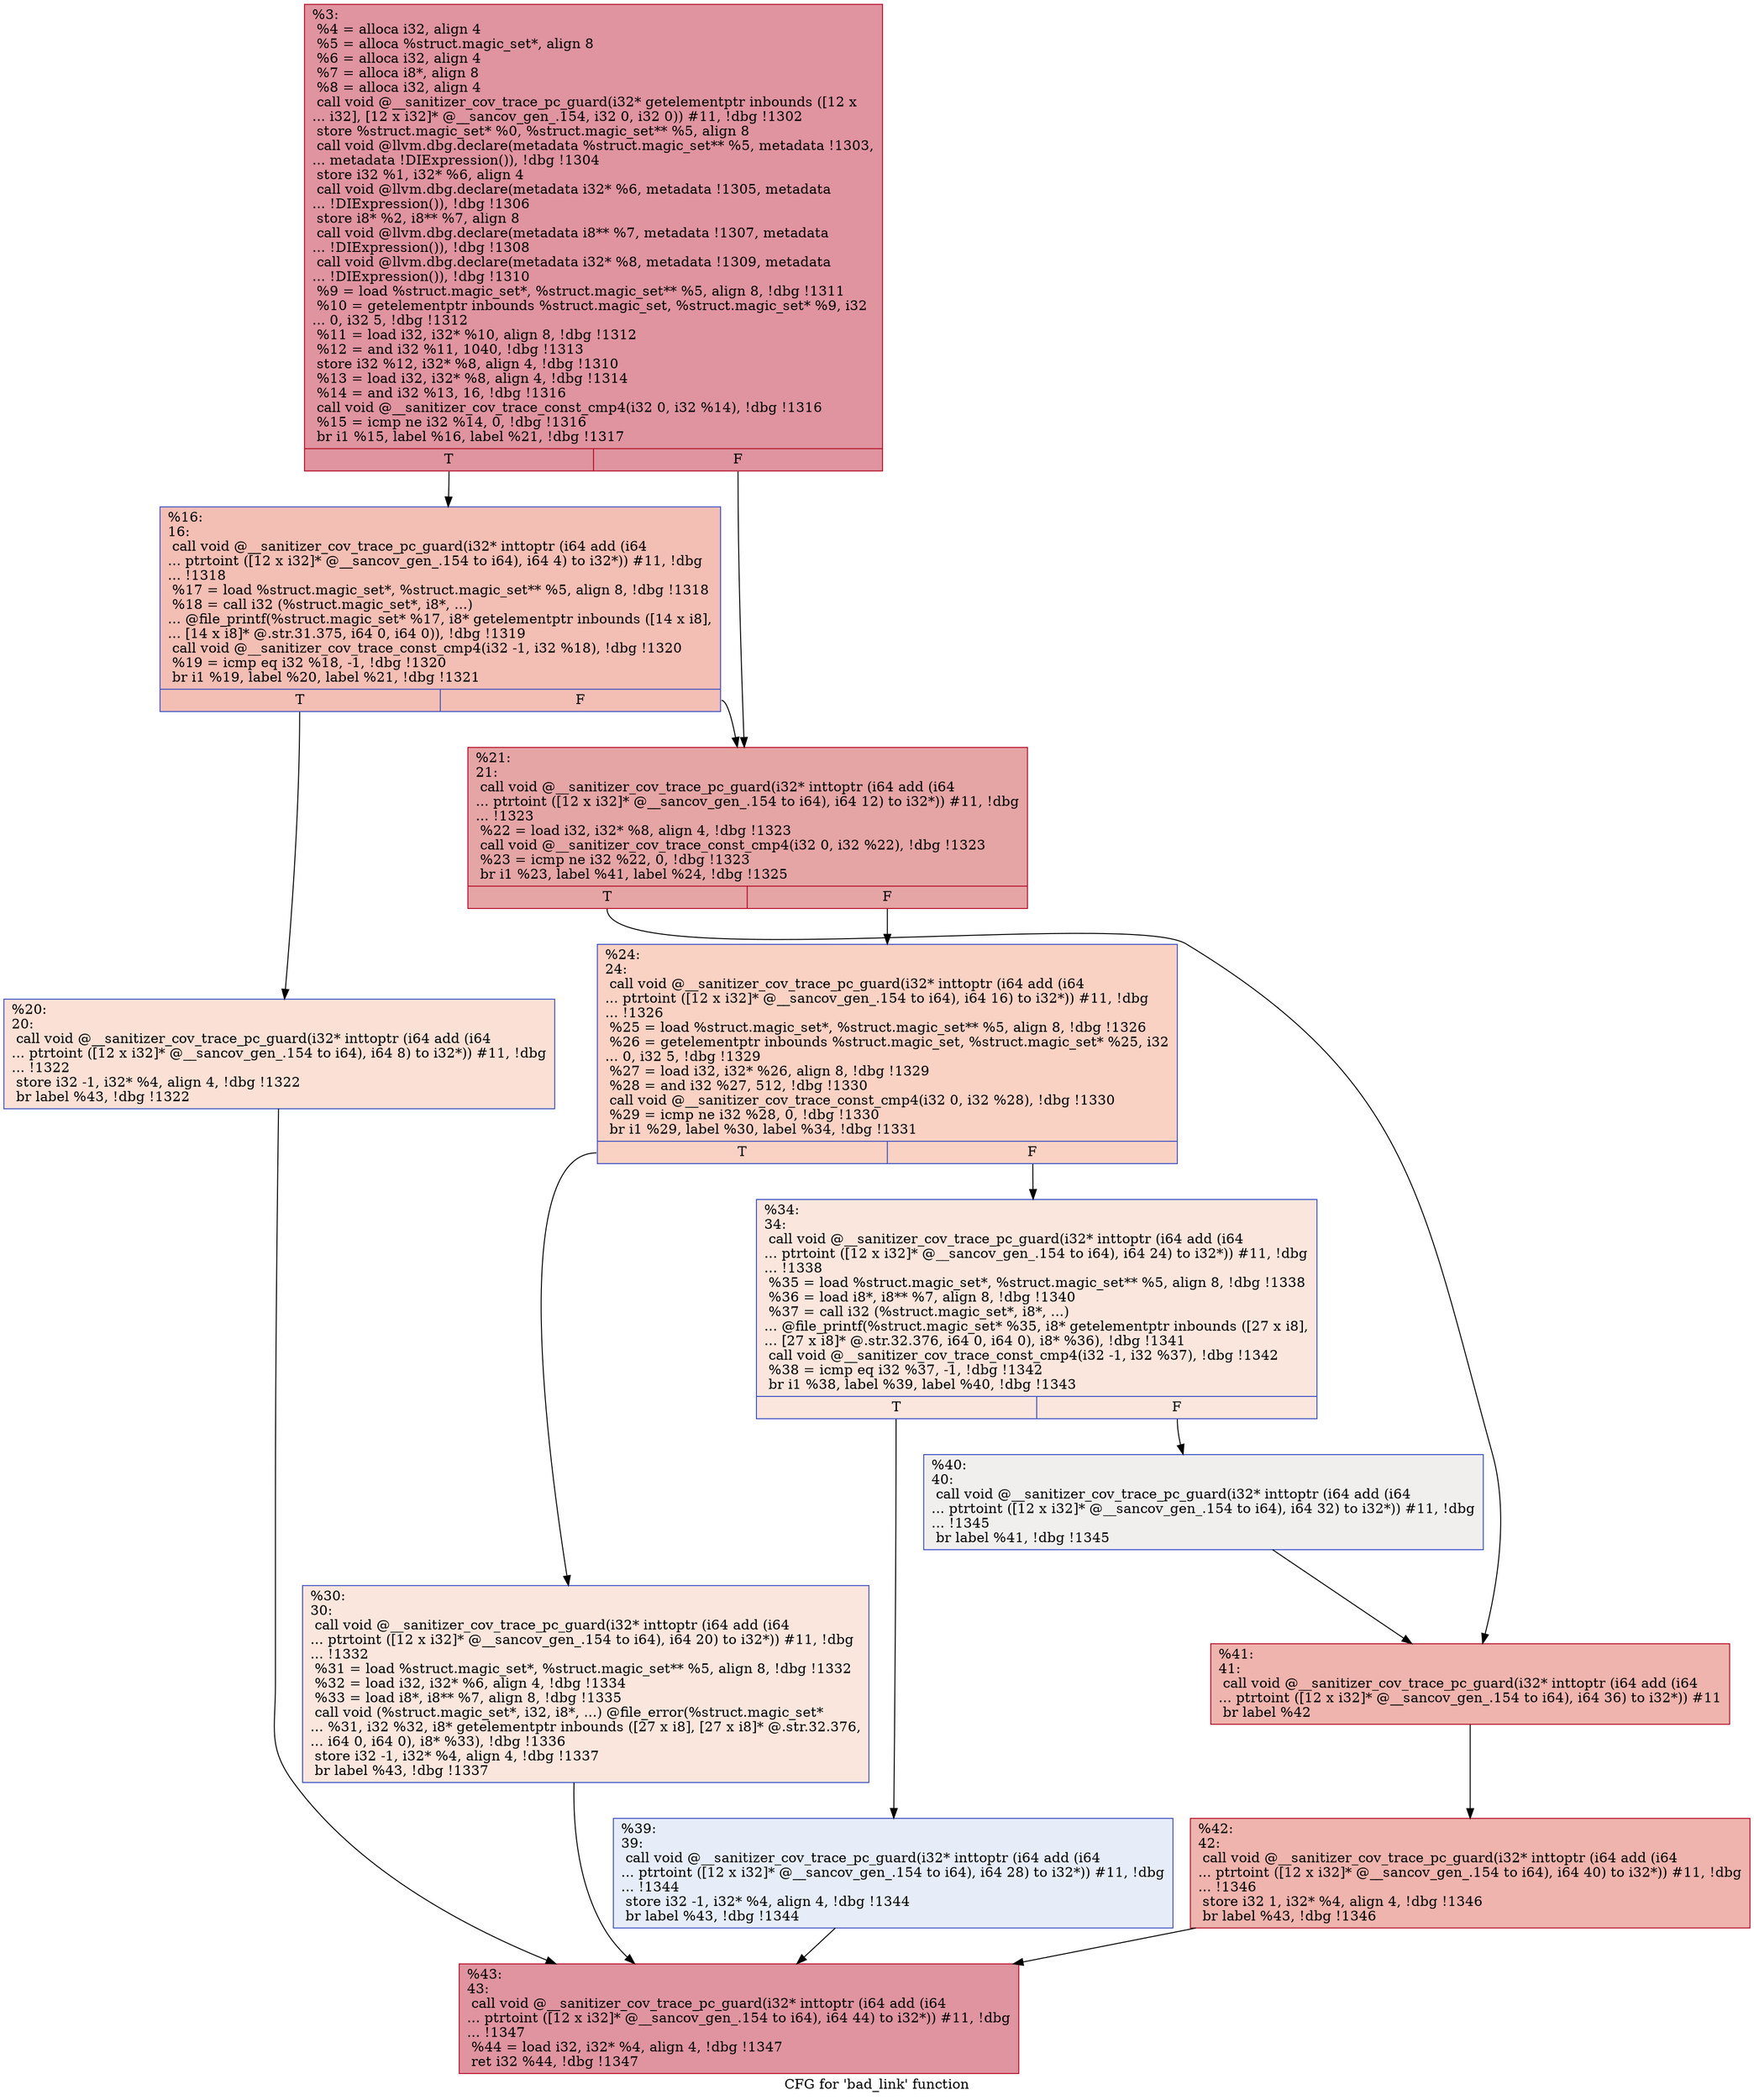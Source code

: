 digraph "CFG for 'bad_link' function" {
	label="CFG for 'bad_link' function";

	Node0x555555af3b10 [shape=record,color="#b70d28ff", style=filled, fillcolor="#b70d2870",label="{%3:\l  %4 = alloca i32, align 4\l  %5 = alloca %struct.magic_set*, align 8\l  %6 = alloca i32, align 4\l  %7 = alloca i8*, align 8\l  %8 = alloca i32, align 4\l  call void @__sanitizer_cov_trace_pc_guard(i32* getelementptr inbounds ([12 x\l... i32], [12 x i32]* @__sancov_gen_.154, i32 0, i32 0)) #11, !dbg !1302\l  store %struct.magic_set* %0, %struct.magic_set** %5, align 8\l  call void @llvm.dbg.declare(metadata %struct.magic_set** %5, metadata !1303,\l... metadata !DIExpression()), !dbg !1304\l  store i32 %1, i32* %6, align 4\l  call void @llvm.dbg.declare(metadata i32* %6, metadata !1305, metadata\l... !DIExpression()), !dbg !1306\l  store i8* %2, i8** %7, align 8\l  call void @llvm.dbg.declare(metadata i8** %7, metadata !1307, metadata\l... !DIExpression()), !dbg !1308\l  call void @llvm.dbg.declare(metadata i32* %8, metadata !1309, metadata\l... !DIExpression()), !dbg !1310\l  %9 = load %struct.magic_set*, %struct.magic_set** %5, align 8, !dbg !1311\l  %10 = getelementptr inbounds %struct.magic_set, %struct.magic_set* %9, i32\l... 0, i32 5, !dbg !1312\l  %11 = load i32, i32* %10, align 8, !dbg !1312\l  %12 = and i32 %11, 1040, !dbg !1313\l  store i32 %12, i32* %8, align 4, !dbg !1310\l  %13 = load i32, i32* %8, align 4, !dbg !1314\l  %14 = and i32 %13, 16, !dbg !1316\l  call void @__sanitizer_cov_trace_const_cmp4(i32 0, i32 %14), !dbg !1316\l  %15 = icmp ne i32 %14, 0, !dbg !1316\l  br i1 %15, label %16, label %21, !dbg !1317\l|{<s0>T|<s1>F}}"];
	Node0x555555af3b10:s0 -> Node0x555555af7760;
	Node0x555555af3b10:s1 -> Node0x555555af7800;
	Node0x555555af7760 [shape=record,color="#3d50c3ff", style=filled, fillcolor="#e36c5570",label="{%16:\l16:                                               \l  call void @__sanitizer_cov_trace_pc_guard(i32* inttoptr (i64 add (i64\l... ptrtoint ([12 x i32]* @__sancov_gen_.154 to i64), i64 4) to i32*)) #11, !dbg\l... !1318\l  %17 = load %struct.magic_set*, %struct.magic_set** %5, align 8, !dbg !1318\l  %18 = call i32 (%struct.magic_set*, i8*, ...)\l... @file_printf(%struct.magic_set* %17, i8* getelementptr inbounds ([14 x i8],\l... [14 x i8]* @.str.31.375, i64 0, i64 0)), !dbg !1319\l  call void @__sanitizer_cov_trace_const_cmp4(i32 -1, i32 %18), !dbg !1320\l  %19 = icmp eq i32 %18, -1, !dbg !1320\l  br i1 %19, label %20, label %21, !dbg !1321\l|{<s0>T|<s1>F}}"];
	Node0x555555af7760:s0 -> Node0x555555af77b0;
	Node0x555555af7760:s1 -> Node0x555555af7800;
	Node0x555555af77b0 [shape=record,color="#3d50c3ff", style=filled, fillcolor="#f7bca170",label="{%20:\l20:                                               \l  call void @__sanitizer_cov_trace_pc_guard(i32* inttoptr (i64 add (i64\l... ptrtoint ([12 x i32]* @__sancov_gen_.154 to i64), i64 8) to i32*)) #11, !dbg\l... !1322\l  store i32 -1, i32* %4, align 4, !dbg !1322\l  br label %43, !dbg !1322\l}"];
	Node0x555555af77b0 -> Node0x555555af7a80;
	Node0x555555af7800 [shape=record,color="#b70d28ff", style=filled, fillcolor="#c5333470",label="{%21:\l21:                                               \l  call void @__sanitizer_cov_trace_pc_guard(i32* inttoptr (i64 add (i64\l... ptrtoint ([12 x i32]* @__sancov_gen_.154 to i64), i64 12) to i32*)) #11, !dbg\l... !1323\l  %22 = load i32, i32* %8, align 4, !dbg !1323\l  call void @__sanitizer_cov_trace_const_cmp4(i32 0, i32 %22), !dbg !1323\l  %23 = icmp ne i32 %22, 0, !dbg !1323\l  br i1 %23, label %41, label %24, !dbg !1325\l|{<s0>T|<s1>F}}"];
	Node0x555555af7800:s0 -> Node0x555555af79e0;
	Node0x555555af7800:s1 -> Node0x555555af7850;
	Node0x555555af7850 [shape=record,color="#3d50c3ff", style=filled, fillcolor="#f4987a70",label="{%24:\l24:                                               \l  call void @__sanitizer_cov_trace_pc_guard(i32* inttoptr (i64 add (i64\l... ptrtoint ([12 x i32]* @__sancov_gen_.154 to i64), i64 16) to i32*)) #11, !dbg\l... !1326\l  %25 = load %struct.magic_set*, %struct.magic_set** %5, align 8, !dbg !1326\l  %26 = getelementptr inbounds %struct.magic_set, %struct.magic_set* %25, i32\l... 0, i32 5, !dbg !1329\l  %27 = load i32, i32* %26, align 8, !dbg !1329\l  %28 = and i32 %27, 512, !dbg !1330\l  call void @__sanitizer_cov_trace_const_cmp4(i32 0, i32 %28), !dbg !1330\l  %29 = icmp ne i32 %28, 0, !dbg !1330\l  br i1 %29, label %30, label %34, !dbg !1331\l|{<s0>T|<s1>F}}"];
	Node0x555555af7850:s0 -> Node0x555555af78a0;
	Node0x555555af7850:s1 -> Node0x555555af78f0;
	Node0x555555af78a0 [shape=record,color="#3d50c3ff", style=filled, fillcolor="#f3c7b170",label="{%30:\l30:                                               \l  call void @__sanitizer_cov_trace_pc_guard(i32* inttoptr (i64 add (i64\l... ptrtoint ([12 x i32]* @__sancov_gen_.154 to i64), i64 20) to i32*)) #11, !dbg\l... !1332\l  %31 = load %struct.magic_set*, %struct.magic_set** %5, align 8, !dbg !1332\l  %32 = load i32, i32* %6, align 4, !dbg !1334\l  %33 = load i8*, i8** %7, align 8, !dbg !1335\l  call void (%struct.magic_set*, i32, i8*, ...) @file_error(%struct.magic_set*\l... %31, i32 %32, i8* getelementptr inbounds ([27 x i8], [27 x i8]* @.str.32.376,\l... i64 0, i64 0), i8* %33), !dbg !1336\l  store i32 -1, i32* %4, align 4, !dbg !1337\l  br label %43, !dbg !1337\l}"];
	Node0x555555af78a0 -> Node0x555555af7a80;
	Node0x555555af78f0 [shape=record,color="#3d50c3ff", style=filled, fillcolor="#f3c7b170",label="{%34:\l34:                                               \l  call void @__sanitizer_cov_trace_pc_guard(i32* inttoptr (i64 add (i64\l... ptrtoint ([12 x i32]* @__sancov_gen_.154 to i64), i64 24) to i32*)) #11, !dbg\l... !1338\l  %35 = load %struct.magic_set*, %struct.magic_set** %5, align 8, !dbg !1338\l  %36 = load i8*, i8** %7, align 8, !dbg !1340\l  %37 = call i32 (%struct.magic_set*, i8*, ...)\l... @file_printf(%struct.magic_set* %35, i8* getelementptr inbounds ([27 x i8],\l... [27 x i8]* @.str.32.376, i64 0, i64 0), i8* %36), !dbg !1341\l  call void @__sanitizer_cov_trace_const_cmp4(i32 -1, i32 %37), !dbg !1342\l  %38 = icmp eq i32 %37, -1, !dbg !1342\l  br i1 %38, label %39, label %40, !dbg !1343\l|{<s0>T|<s1>F}}"];
	Node0x555555af78f0:s0 -> Node0x555555af7940;
	Node0x555555af78f0:s1 -> Node0x555555af7990;
	Node0x555555af7940 [shape=record,color="#3d50c3ff", style=filled, fillcolor="#c7d7f070",label="{%39:\l39:                                               \l  call void @__sanitizer_cov_trace_pc_guard(i32* inttoptr (i64 add (i64\l... ptrtoint ([12 x i32]* @__sancov_gen_.154 to i64), i64 28) to i32*)) #11, !dbg\l... !1344\l  store i32 -1, i32* %4, align 4, !dbg !1344\l  br label %43, !dbg !1344\l}"];
	Node0x555555af7940 -> Node0x555555af7a80;
	Node0x555555af7990 [shape=record,color="#3d50c3ff", style=filled, fillcolor="#e0dbd870",label="{%40:\l40:                                               \l  call void @__sanitizer_cov_trace_pc_guard(i32* inttoptr (i64 add (i64\l... ptrtoint ([12 x i32]* @__sancov_gen_.154 to i64), i64 32) to i32*)) #11, !dbg\l... !1345\l  br label %41, !dbg !1345\l}"];
	Node0x555555af7990 -> Node0x555555af79e0;
	Node0x555555af79e0 [shape=record,color="#b70d28ff", style=filled, fillcolor="#d8564670",label="{%41:\l41:                                               \l  call void @__sanitizer_cov_trace_pc_guard(i32* inttoptr (i64 add (i64\l... ptrtoint ([12 x i32]* @__sancov_gen_.154 to i64), i64 36) to i32*)) #11\l  br label %42\l}"];
	Node0x555555af79e0 -> Node0x555555af7a30;
	Node0x555555af7a30 [shape=record,color="#b70d28ff", style=filled, fillcolor="#d8564670",label="{%42:\l42:                                               \l  call void @__sanitizer_cov_trace_pc_guard(i32* inttoptr (i64 add (i64\l... ptrtoint ([12 x i32]* @__sancov_gen_.154 to i64), i64 40) to i32*)) #11, !dbg\l... !1346\l  store i32 1, i32* %4, align 4, !dbg !1346\l  br label %43, !dbg !1346\l}"];
	Node0x555555af7a30 -> Node0x555555af7a80;
	Node0x555555af7a80 [shape=record,color="#b70d28ff", style=filled, fillcolor="#b70d2870",label="{%43:\l43:                                               \l  call void @__sanitizer_cov_trace_pc_guard(i32* inttoptr (i64 add (i64\l... ptrtoint ([12 x i32]* @__sancov_gen_.154 to i64), i64 44) to i32*)) #11, !dbg\l... !1347\l  %44 = load i32, i32* %4, align 4, !dbg !1347\l  ret i32 %44, !dbg !1347\l}"];
}
